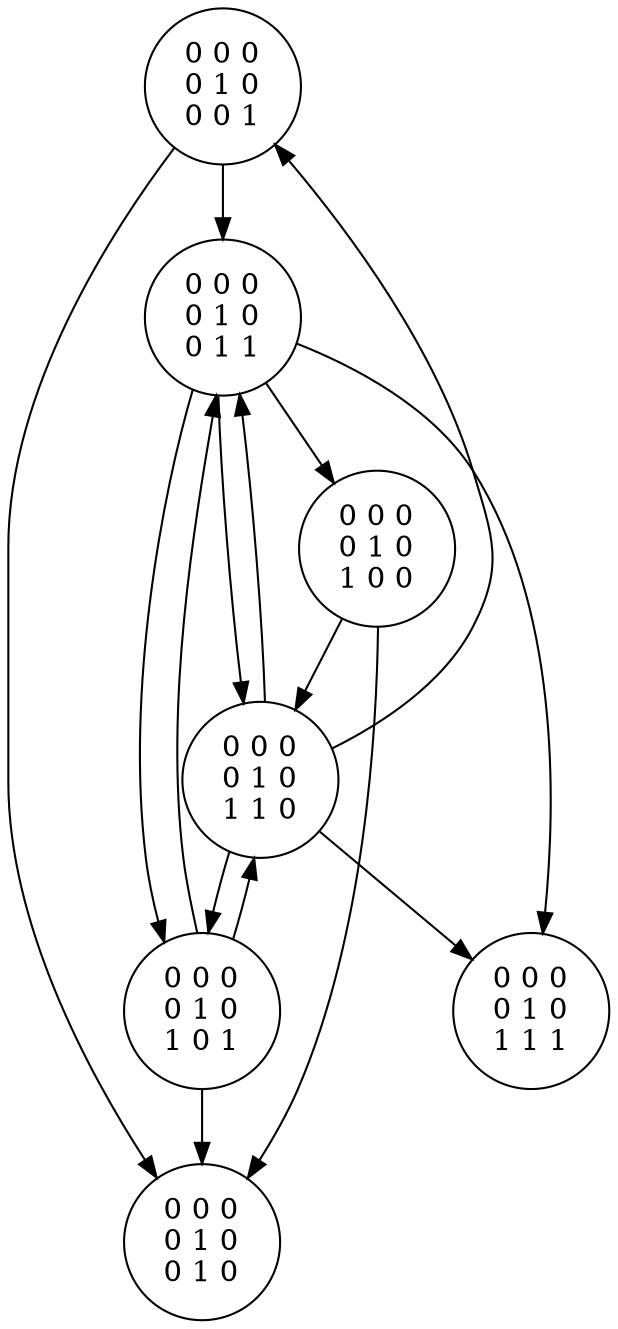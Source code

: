 digraph g {
17 [label="0 0 0\n0 1 0\n0 0 1"]
18 [label="0 0 0\n0 1 0\n0 1 0"]
17 -> 18;
19 [label="0 0 0\n0 1 0\n0 1 1"]
17 -> 19;
20 [label="0 0 0\n0 1 0\n1 0 0"]
19 -> 20;
21 [label="0 0 0\n0 1 0\n1 0 1"]
19 -> 21;
22 [label="0 0 0\n0 1 0\n1 1 0"]
19 -> 22;
23 [label="0 0 0\n0 1 0\n1 1 1"]
19 -> 23;
20 -> 18;
20 -> 22;
21 -> 18;
21 -> 19;
21 -> 22;
22 -> 17;
22 -> 19;
22 -> 21;
22 -> 23;
}
